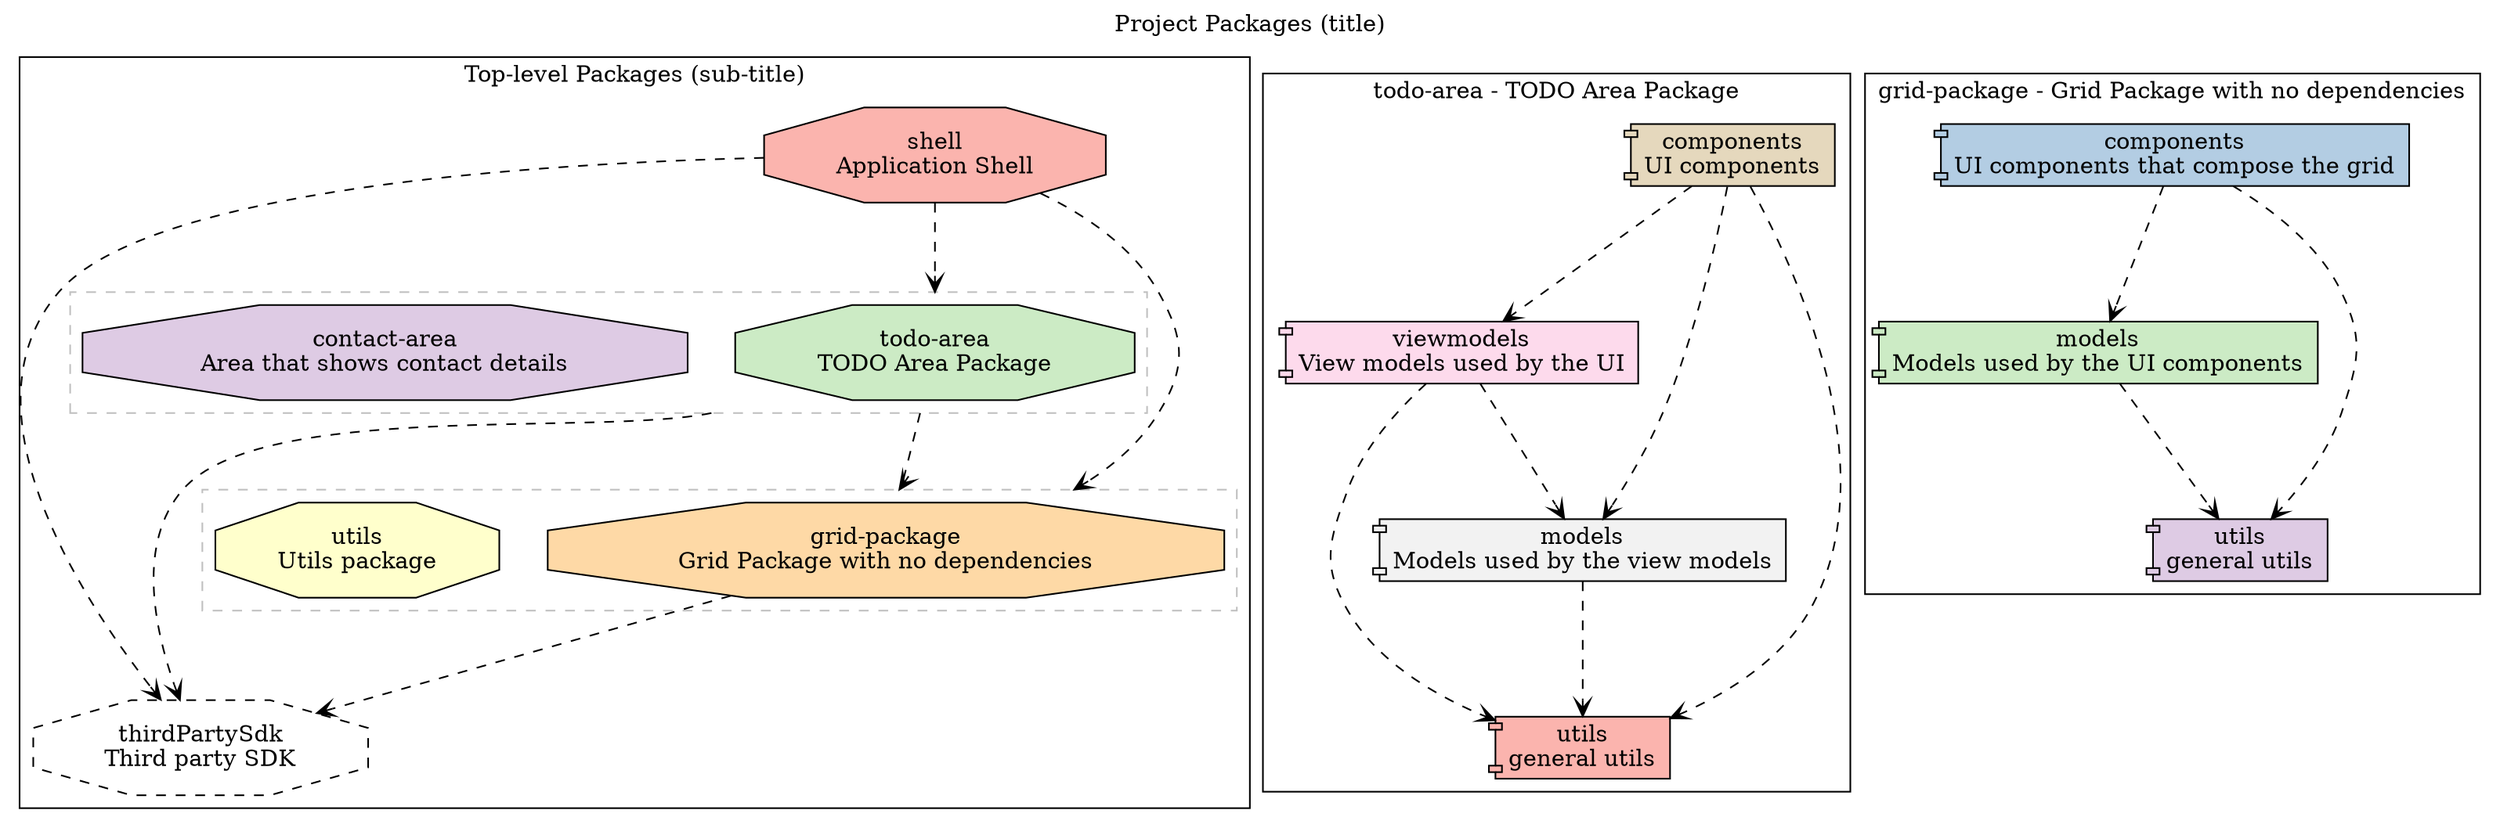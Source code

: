 /* Header ================================= */
/* auto-generated by tslint-folders-diagrams docs tool at January 23, 2020, 5:37 PM*/
digraph packages {
  /* Graph settings ================================= */
  graph [
    // needed to allow edge to have *cluster* as a destination:
    compound=true
    label = "Project Packages (title)"
    labelloc = t
    
    //dpi = 200
    ranksep=0.65
    nodesep=0.40
    rankdir=TB
    
    style="filled"
    
    len=0
  ]
  
  /* Styling ================================= */
  graph [
    bgcolor="#FFFFFF"
    fillcolor="#FFFFFF"
  ]
  node [
    labeljust="l"
    colorscheme="pastel19"
    style=filled
    fillcolor=3
    shape=record
  ]
  
  edge [arrowhead="vee", arrowtail="vee", style=dashed, color="black"]
  
  /* Nodes and Clusters ================================= */
  subgraph cluster_C1 {
    labelloc = t
    
    node [shape="octagon"]
    label = "Top-level Packages (sub-title)"
    {
    P1 [label="shell
Application Shell" fillcolor=1]
    }
    
    
    {
    node [style=dashed]
    P6 [label="thirdPartySdk
Third party SDK" fillcolor=2]
    }
    
    
    subgraph cluster_CO1_1 {
      labelloc = t
      
      color = gray
      style=dashed
      label = ""
      {
      P2 [label="todo-area
TODO Area Package" fillcolor=3]
      }
      
      
      {
      P3 [label="contact-area
Area that shows contact details" fillcolor=4]
      }
      
      
    }
    
    subgraph cluster_CO1_4 {
      labelloc = t
      
      color = gray
      style=dashed
      label = ""
      {
      P4 [label="grid-package
Grid Package with no dependencies" fillcolor=5]
      }
      
      
      {
      P5 [label="utils
Utils package" fillcolor=6]
      }
      
      
    }
    
  }
  
  subgraph cluster_C2 {
    labelloc = t
    
    node [shape="component"]
    label = "todo-area - TODO Area Package"
    {
    P7 [label="components
UI components" fillcolor=7]
    }
    
    
    {
    P8 [label="viewmodels
View models used by the UI" fillcolor=8]
    }
    
    
    {
    P9 [label="models
Models used by the view models" fillcolor=9]
    }
    
    
    {
    P10 [label="utils
general utils" fillcolor=1]
    }
    
    
  }
  
  subgraph cluster_C3 {
    labelloc = t
    
    node [shape="component"]
    label = "grid-package - Grid Package with no dependencies"
    {
    P11 [label="components
UI components that compose the grid" fillcolor=2]
    }
    
    
    {
    P12 [label="models
Models used by the UI components" fillcolor=3]
    }
    
    
    {
    P13 [label="utils
general utils" fillcolor=4]
    }
    
    
  }
  
  
  /* Edges ================================= */
  P1-> P6 [label=" " ]
  P1-> P2 [label=" "  lhead=cluster_CO1_1]
  P1-> P4 [label=" "  lhead=cluster_CO1_4]
  P4-> P6 [label=" " ]
  P2-> P6 [label=" "  ltail=cluster_CO1_1]
  P2-> P4 [label=" "  lhead=cluster_CO1_4 ltail=cluster_CO1_1]
  P7-> P8 [label=" " ]
  P7-> P9 [label=" " ]
  P7-> P10 [label=" " ]
  P8-> P9 [label=" " ]
  P8-> P10 [label=" " ]
  P9-> P10 [label=" " ]
  P11-> P12 [label=" " ]
  P11-> P13 [label=" " ]
  P12-> P13 [label=" " ]
  
}
